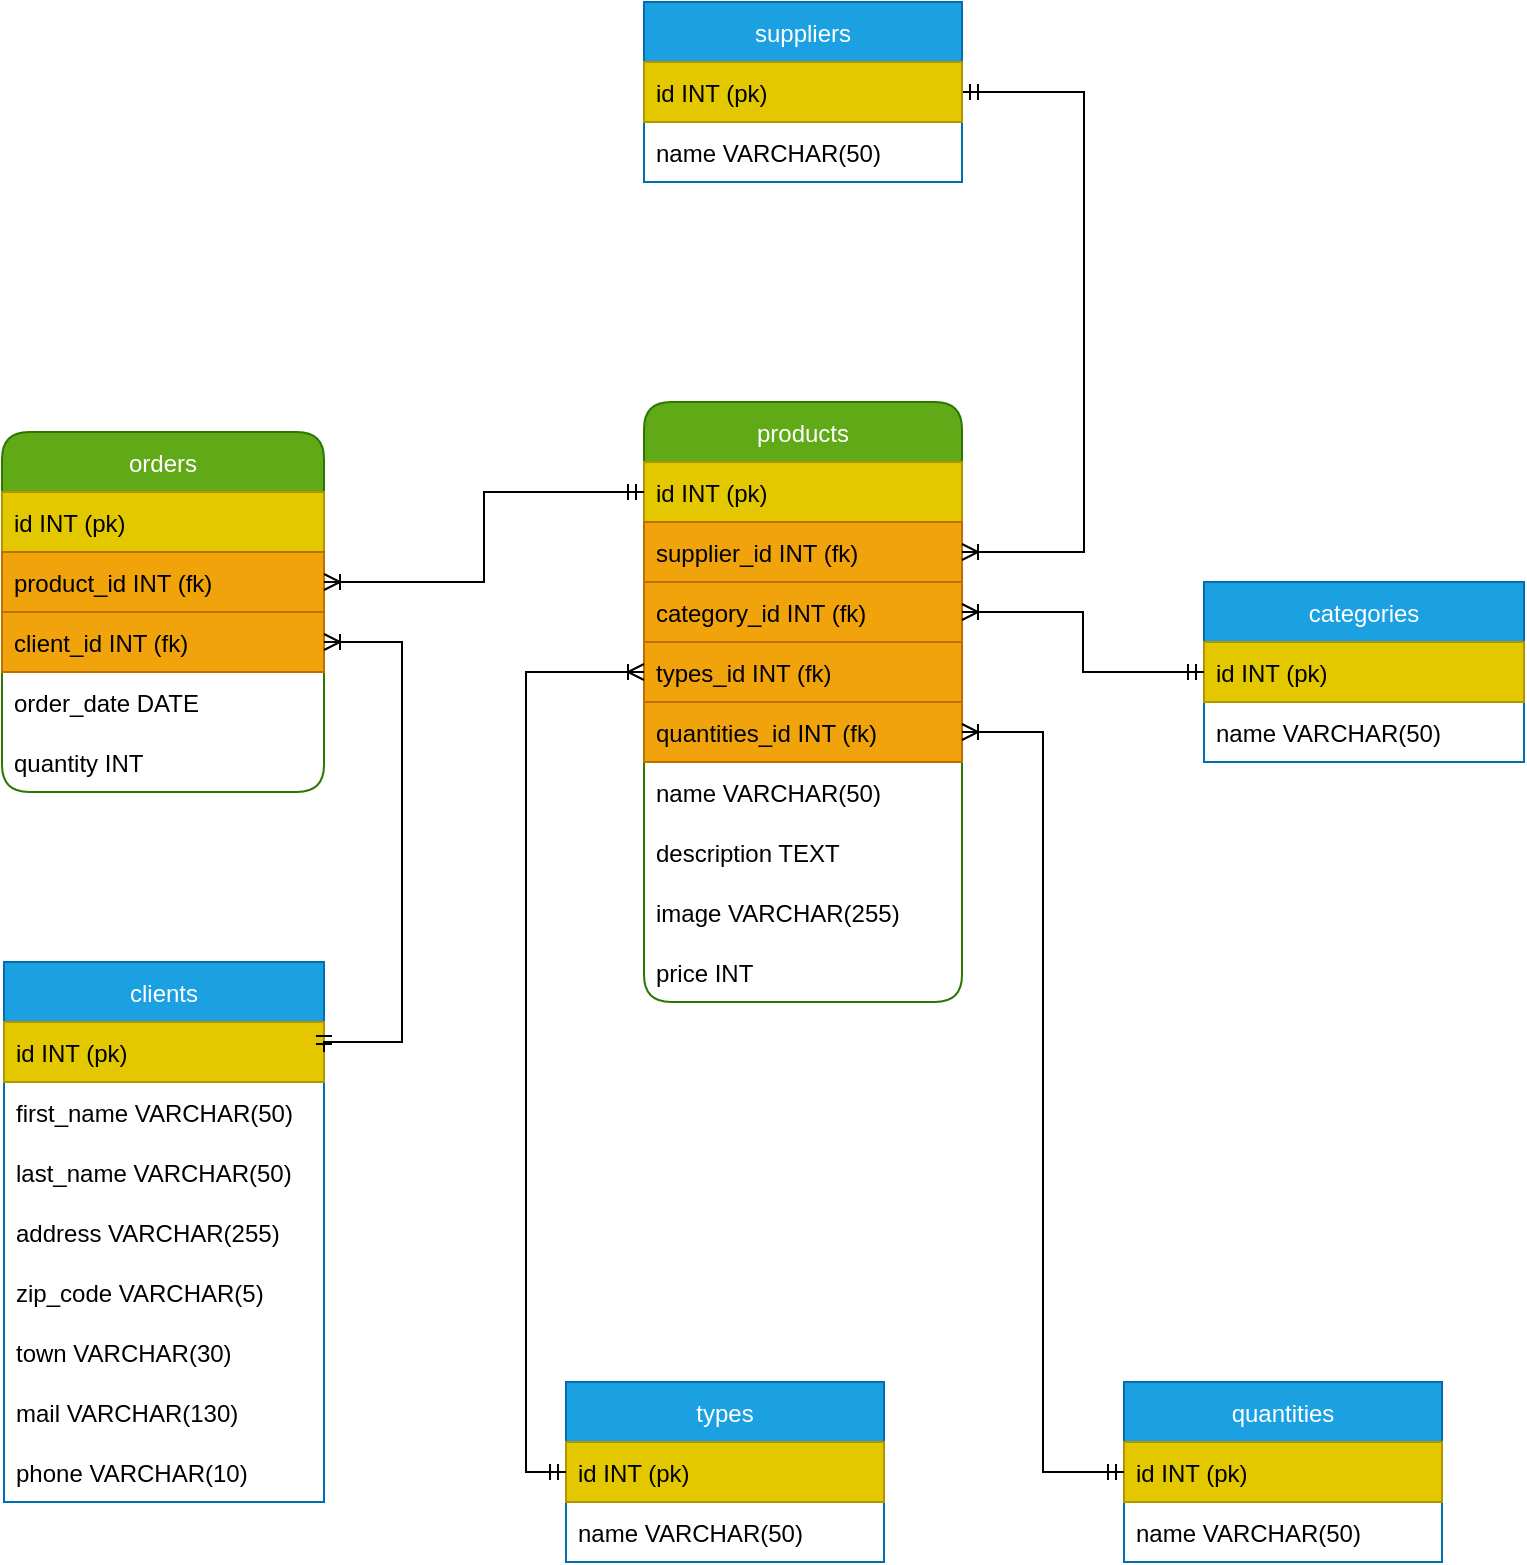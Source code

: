 <mxfile version="18.0.7" type="device"><diagram id="chaIjjTZAim5oceiiHgT" name="Page-1"><mxGraphModel dx="1422" dy="780" grid="1" gridSize="10" guides="1" tooltips="1" connect="1" arrows="1" fold="1" page="1" pageScale="1" pageWidth="827" pageHeight="1169" math="0" shadow="0"><root><mxCell id="0"/><mxCell id="1" parent="0"/><mxCell id="2" value="products" style="swimlane;fontStyle=0;childLayout=stackLayout;horizontal=1;startSize=30;horizontalStack=0;resizeParent=1;resizeParentMax=0;resizeLast=0;collapsible=1;marginBottom=0;fillColor=#60a917;fontColor=#ffffff;strokeColor=#2D7600;rounded=1;" parent="1" vertex="1"><mxGeometry x="360" y="440" width="159" height="300" as="geometry"/></mxCell><mxCell id="27" value="id INT (pk)" style="text;strokeColor=#B09500;fillColor=#e3c800;align=left;verticalAlign=middle;spacingLeft=4;spacingRight=4;overflow=hidden;points=[[0,0.5],[1,0.5]];portConstraint=eastwest;rotatable=0;fontColor=#000000;" parent="2" vertex="1"><mxGeometry y="30" width="159" height="30" as="geometry"/></mxCell><mxCell id="31" value="supplier_id INT (fk)" style="text;strokeColor=#BD7000;fillColor=#f0a30a;align=left;verticalAlign=middle;spacingLeft=4;spacingRight=4;overflow=hidden;points=[[0,0.5],[1,0.5]];portConstraint=eastwest;rotatable=0;fontColor=#000000;" parent="2" vertex="1"><mxGeometry y="60" width="159" height="30" as="geometry"/></mxCell><mxCell id="51" value="category_id INT (fk)" style="text;strokeColor=#BD7000;fillColor=#f0a30a;align=left;verticalAlign=middle;spacingLeft=4;spacingRight=4;overflow=hidden;points=[[0,0.5],[1,0.5]];portConstraint=eastwest;rotatable=0;fontColor=#000000;" parent="2" vertex="1"><mxGeometry y="90" width="159" height="30" as="geometry"/></mxCell><mxCell id="8MmFxOFT0pSzfK8-tKyh-58" value="types_id INT (fk)" style="text;strokeColor=#BD7000;fillColor=#f0a30a;align=left;verticalAlign=middle;spacingLeft=4;spacingRight=4;overflow=hidden;points=[[0,0.5],[1,0.5]];portConstraint=eastwest;rotatable=0;fontColor=#000000;" vertex="1" parent="2"><mxGeometry y="120" width="159" height="30" as="geometry"/></mxCell><mxCell id="8MmFxOFT0pSzfK8-tKyh-59" value="quantities_id INT (fk)" style="text;strokeColor=#BD7000;fillColor=#f0a30a;align=left;verticalAlign=middle;spacingLeft=4;spacingRight=4;overflow=hidden;points=[[0,0.5],[1,0.5]];portConstraint=eastwest;rotatable=0;fontColor=#000000;" vertex="1" parent="2"><mxGeometry y="150" width="159" height="30" as="geometry"/></mxCell><mxCell id="3" value="name VARCHAR(50)" style="text;strokeColor=none;fillColor=none;align=left;verticalAlign=middle;spacingLeft=4;spacingRight=4;overflow=hidden;points=[[0,0.5],[1,0.5]];portConstraint=eastwest;rotatable=0;" parent="2" vertex="1"><mxGeometry y="180" width="159" height="30" as="geometry"/></mxCell><mxCell id="4" value="description TEXT " style="text;strokeColor=none;fillColor=none;align=left;verticalAlign=middle;spacingLeft=4;spacingRight=4;overflow=hidden;points=[[0,0.5],[1,0.5]];portConstraint=eastwest;rotatable=0;" parent="2" vertex="1"><mxGeometry y="210" width="159" height="30" as="geometry"/></mxCell><mxCell id="5" value="image VARCHAR(255)" style="text;strokeColor=none;fillColor=none;align=left;verticalAlign=middle;spacingLeft=4;spacingRight=4;overflow=hidden;points=[[0,0.5],[1,0.5]];portConstraint=eastwest;rotatable=0;" parent="2" vertex="1"><mxGeometry y="240" width="159" height="30" as="geometry"/></mxCell><mxCell id="6" value="price INT" style="text;strokeColor=none;fillColor=none;align=left;verticalAlign=middle;spacingLeft=4;spacingRight=4;overflow=hidden;points=[[0,0.5],[1,0.5]];portConstraint=eastwest;rotatable=0;" parent="2" vertex="1"><mxGeometry y="270" width="159" height="30" as="geometry"/></mxCell><mxCell id="7" value="clients" style="swimlane;fontStyle=0;childLayout=stackLayout;horizontal=1;startSize=30;horizontalStack=0;resizeParent=1;resizeParentMax=0;resizeLast=0;collapsible=1;marginBottom=0;fillColor=#1ba1e2;fontColor=#ffffff;strokeColor=#006EAF;" parent="1" vertex="1"><mxGeometry x="40" y="720" width="160" height="270" as="geometry"/></mxCell><mxCell id="36" value="id INT (pk)" style="text;strokeColor=#B09500;fillColor=#e3c800;align=left;verticalAlign=middle;spacingLeft=4;spacingRight=4;overflow=hidden;points=[[0,0.5],[1,0.5]];portConstraint=eastwest;rotatable=0;fontColor=#000000;" parent="7" vertex="1"><mxGeometry y="30" width="160" height="30" as="geometry"/></mxCell><mxCell id="30" value="first_name VARCHAR(50)" style="text;strokeColor=none;fillColor=none;align=left;verticalAlign=middle;spacingLeft=4;spacingRight=4;overflow=hidden;points=[[0,0.5],[1,0.5]];portConstraint=eastwest;rotatable=0;" parent="7" vertex="1"><mxGeometry y="60" width="160" height="30" as="geometry"/></mxCell><mxCell id="8" value="last_name VARCHAR(50)" style="text;strokeColor=none;fillColor=none;align=left;verticalAlign=middle;spacingLeft=4;spacingRight=4;overflow=hidden;points=[[0,0.5],[1,0.5]];portConstraint=eastwest;rotatable=0;" parent="7" vertex="1"><mxGeometry y="90" width="160" height="30" as="geometry"/></mxCell><mxCell id="9" value="address VARCHAR(255)" style="text;strokeColor=none;fillColor=none;align=left;verticalAlign=middle;spacingLeft=4;spacingRight=4;overflow=hidden;points=[[0,0.5],[1,0.5]];portConstraint=eastwest;rotatable=0;" parent="7" vertex="1"><mxGeometry y="120" width="160" height="30" as="geometry"/></mxCell><mxCell id="10" value="zip_code VARCHAR(5)" style="text;strokeColor=none;fillColor=none;align=left;verticalAlign=middle;spacingLeft=4;spacingRight=4;overflow=hidden;points=[[0,0.5],[1,0.5]];portConstraint=eastwest;rotatable=0;" parent="7" vertex="1"><mxGeometry y="150" width="160" height="30" as="geometry"/></mxCell><mxCell id="11" value="town VARCHAR(30)" style="text;strokeColor=none;fillColor=none;align=left;verticalAlign=middle;spacingLeft=4;spacingRight=4;overflow=hidden;points=[[0,0.5],[1,0.5]];portConstraint=eastwest;rotatable=0;" parent="7" vertex="1"><mxGeometry y="180" width="160" height="30" as="geometry"/></mxCell><mxCell id="13" value="mail VARCHAR(130)" style="text;strokeColor=none;fillColor=none;align=left;verticalAlign=middle;spacingLeft=4;spacingRight=4;overflow=hidden;points=[[0,0.5],[1,0.5]];portConstraint=eastwest;rotatable=0;" parent="7" vertex="1"><mxGeometry y="210" width="160" height="30" as="geometry"/></mxCell><mxCell id="12" value="phone VARCHAR(10)" style="text;strokeColor=none;fillColor=none;align=left;verticalAlign=middle;spacingLeft=4;spacingRight=4;overflow=hidden;points=[[0,0.5],[1,0.5]];portConstraint=eastwest;rotatable=0;" parent="7" vertex="1"><mxGeometry y="240" width="160" height="30" as="geometry"/></mxCell><mxCell id="49" style="edgeStyle=orthogonalEdgeStyle;rounded=0;html=1;entryX=1;entryY=0.5;entryDx=0;entryDy=0;endArrow=ERoneToMany;endFill=0;startArrow=ERmandOne;startFill=0;exitX=1;exitY=0.5;exitDx=0;exitDy=0;" parent="1" source="32" target="31" edge="1"><mxGeometry relative="1" as="geometry"><Array as="points"><mxPoint x="580" y="285"/><mxPoint x="580" y="515"/></Array></mxGeometry></mxCell><mxCell id="14" value="suppliers" style="swimlane;fontStyle=0;childLayout=stackLayout;horizontal=1;startSize=30;horizontalStack=0;resizeParent=1;resizeParentMax=0;resizeLast=0;collapsible=1;marginBottom=0;fillColor=#1ba1e2;fontColor=#ffffff;strokeColor=#006EAF;" parent="1" vertex="1"><mxGeometry x="360" y="240" width="159" height="90" as="geometry"/></mxCell><mxCell id="32" value="id INT (pk)" style="text;strokeColor=#B09500;fillColor=#e3c800;align=left;verticalAlign=middle;spacingLeft=4;spacingRight=4;overflow=hidden;points=[[0,0.5],[1,0.5]];portConstraint=eastwest;rotatable=0;fontColor=#000000;" parent="14" vertex="1"><mxGeometry y="30" width="159" height="30" as="geometry"/></mxCell><mxCell id="15" value="name VARCHAR(50)" style="text;strokeColor=none;fillColor=none;align=left;verticalAlign=middle;spacingLeft=4;spacingRight=4;overflow=hidden;points=[[0,0.5],[1,0.5]];portConstraint=eastwest;rotatable=0;" parent="14" vertex="1"><mxGeometry y="60" width="159" height="30" as="geometry"/></mxCell><mxCell id="16" value="categories" style="swimlane;fontStyle=0;childLayout=stackLayout;horizontal=1;startSize=30;horizontalStack=0;resizeParent=1;resizeParentMax=0;resizeLast=0;collapsible=1;marginBottom=0;fillColor=#1ba1e2;fontColor=#ffffff;strokeColor=#006EAF;" parent="1" vertex="1"><mxGeometry x="640" y="530" width="160" height="90" as="geometry"/></mxCell><mxCell id="29" value="id INT (pk)" style="text;strokeColor=#B09500;fillColor=#e3c800;align=left;verticalAlign=middle;spacingLeft=4;spacingRight=4;overflow=hidden;points=[[0,0.5],[1,0.5]];portConstraint=eastwest;rotatable=0;fontColor=#000000;" parent="16" vertex="1"><mxGeometry y="30" width="160" height="30" as="geometry"/></mxCell><mxCell id="17" value="name VARCHAR(50)" style="text;strokeColor=none;fillColor=none;align=left;verticalAlign=middle;spacingLeft=4;spacingRight=4;overflow=hidden;points=[[0,0.5],[1,0.5]];portConstraint=eastwest;rotatable=0;" parent="16" vertex="1"><mxGeometry y="60" width="160" height="30" as="geometry"/></mxCell><mxCell id="24" value="orders" style="swimlane;fontStyle=0;childLayout=stackLayout;horizontal=1;startSize=30;horizontalStack=0;resizeParent=1;resizeParentMax=0;resizeLast=0;collapsible=1;marginBottom=0;rounded=1;fillColor=#60a917;fontColor=#ffffff;strokeColor=#2D7600;" parent="1" vertex="1"><mxGeometry x="39" y="455" width="161" height="180" as="geometry"/></mxCell><mxCell id="34" value="id INT (pk)" style="text;strokeColor=#B09500;fillColor=#e3c800;align=left;verticalAlign=middle;spacingLeft=4;spacingRight=4;overflow=hidden;points=[[0,0.5],[1,0.5]];portConstraint=eastwest;rotatable=0;rounded=0;fontColor=#000000;" parent="24" vertex="1"><mxGeometry y="30" width="161" height="30" as="geometry"/></mxCell><mxCell id="37" value="product_id INT (fk)" style="text;strokeColor=#BD7000;fillColor=#f0a30a;align=left;verticalAlign=middle;spacingLeft=4;spacingRight=4;overflow=hidden;points=[[0,0.5],[1,0.5]];portConstraint=eastwest;rotatable=0;rounded=0;fontColor=#000000;" parent="24" vertex="1"><mxGeometry y="60" width="161" height="30" as="geometry"/></mxCell><mxCell id="38" value="client_id INT (fk)" style="text;strokeColor=#BD7000;fillColor=#f0a30a;align=left;verticalAlign=middle;spacingLeft=4;spacingRight=4;overflow=hidden;points=[[0,0.5],[1,0.5]];portConstraint=eastwest;rotatable=0;rounded=0;fontColor=#000000;" parent="24" vertex="1"><mxGeometry y="90" width="161" height="30" as="geometry"/></mxCell><mxCell id="25" value="order_date DATE" style="text;strokeColor=none;fillColor=none;align=left;verticalAlign=middle;spacingLeft=4;spacingRight=4;overflow=hidden;points=[[0,0.5],[1,0.5]];portConstraint=eastwest;rotatable=0;rounded=1;" parent="24" vertex="1"><mxGeometry y="120" width="161" height="30" as="geometry"/></mxCell><mxCell id="26" value="quantity INT" style="text;strokeColor=none;fillColor=none;align=left;verticalAlign=middle;spacingLeft=4;spacingRight=4;overflow=hidden;points=[[0,0.5],[1,0.5]];portConstraint=eastwest;rotatable=0;rounded=1;" parent="24" vertex="1"><mxGeometry y="150" width="161" height="30" as="geometry"/></mxCell><mxCell id="40" style="edgeStyle=orthogonalEdgeStyle;rounded=0;html=1;entryX=1;entryY=0.5;entryDx=0;entryDy=0;startArrow=ERoneToMany;startFill=0;endArrow=ERmandOne;endFill=0;exitX=1;exitY=0.5;exitDx=0;exitDy=0;" parent="1" source="38" target="36" edge="1"><mxGeometry relative="1" as="geometry"><Array as="points"><mxPoint x="239" y="560"/><mxPoint x="239" y="760"/><mxPoint x="200" y="760"/></Array></mxGeometry></mxCell><mxCell id="44" style="edgeStyle=orthogonalEdgeStyle;rounded=0;html=1;exitX=1;exitY=0.5;exitDx=0;exitDy=0;startArrow=ERoneToMany;startFill=0;endArrow=ERmandOne;endFill=0;" parent="1" source="37" target="27" edge="1"><mxGeometry relative="1" as="geometry"/></mxCell><mxCell id="50" style="edgeStyle=orthogonalEdgeStyle;rounded=0;html=1;exitX=1;exitY=0.5;exitDx=0;exitDy=0;startArrow=ERmandOne;startFill=0;endArrow=ERoneToMany;endFill=0;" parent="1" source="27" edge="1"><mxGeometry relative="1" as="geometry"><Array as="points"><mxPoint x="589" y="485"/><mxPoint x="589" y="315"/></Array></mxGeometry></mxCell><mxCell id="52" style="edgeStyle=orthogonalEdgeStyle;html=1;exitX=0;exitY=0.5;exitDx=0;exitDy=0;entryX=1;entryY=0.5;entryDx=0;entryDy=0;rounded=0;endArrow=ERoneToMany;endFill=0;startArrow=ERmandOne;startFill=0;" parent="1" source="29" target="51" edge="1"><mxGeometry relative="1" as="geometry"/></mxCell><mxCell id="8MmFxOFT0pSzfK8-tKyh-52" value="types" style="swimlane;fontStyle=0;childLayout=stackLayout;horizontal=1;startSize=30;horizontalStack=0;resizeParent=1;resizeParentMax=0;resizeLast=0;collapsible=1;marginBottom=0;fillColor=#1ba1e2;fontColor=#ffffff;strokeColor=#006EAF;" vertex="1" parent="1"><mxGeometry x="321" y="930" width="159" height="90" as="geometry"/></mxCell><mxCell id="8MmFxOFT0pSzfK8-tKyh-53" value="id INT (pk)" style="text;strokeColor=#B09500;fillColor=#e3c800;align=left;verticalAlign=middle;spacingLeft=4;spacingRight=4;overflow=hidden;points=[[0,0.5],[1,0.5]];portConstraint=eastwest;rotatable=0;fontColor=#000000;" vertex="1" parent="8MmFxOFT0pSzfK8-tKyh-52"><mxGeometry y="30" width="159" height="30" as="geometry"/></mxCell><mxCell id="8MmFxOFT0pSzfK8-tKyh-54" value="name VARCHAR(50)" style="text;strokeColor=none;fillColor=none;align=left;verticalAlign=middle;spacingLeft=4;spacingRight=4;overflow=hidden;points=[[0,0.5],[1,0.5]];portConstraint=eastwest;rotatable=0;" vertex="1" parent="8MmFxOFT0pSzfK8-tKyh-52"><mxGeometry y="60" width="159" height="30" as="geometry"/></mxCell><mxCell id="8MmFxOFT0pSzfK8-tKyh-55" value="quantities" style="swimlane;fontStyle=0;childLayout=stackLayout;horizontal=1;startSize=30;horizontalStack=0;resizeParent=1;resizeParentMax=0;resizeLast=0;collapsible=1;marginBottom=0;fillColor=#1ba1e2;fontColor=#ffffff;strokeColor=#006EAF;" vertex="1" parent="1"><mxGeometry x="600" y="930" width="159" height="90" as="geometry"/></mxCell><mxCell id="8MmFxOFT0pSzfK8-tKyh-56" value="id INT (pk)" style="text;strokeColor=#B09500;fillColor=#e3c800;align=left;verticalAlign=middle;spacingLeft=4;spacingRight=4;overflow=hidden;points=[[0,0.5],[1,0.5]];portConstraint=eastwest;rotatable=0;fontColor=#000000;" vertex="1" parent="8MmFxOFT0pSzfK8-tKyh-55"><mxGeometry y="30" width="159" height="30" as="geometry"/></mxCell><mxCell id="8MmFxOFT0pSzfK8-tKyh-57" value="name VARCHAR(50)" style="text;strokeColor=none;fillColor=none;align=left;verticalAlign=middle;spacingLeft=4;spacingRight=4;overflow=hidden;points=[[0,0.5],[1,0.5]];portConstraint=eastwest;rotatable=0;" vertex="1" parent="8MmFxOFT0pSzfK8-tKyh-55"><mxGeometry y="60" width="159" height="30" as="geometry"/></mxCell><mxCell id="8MmFxOFT0pSzfK8-tKyh-61" style="edgeStyle=orthogonalEdgeStyle;rounded=0;orthogonalLoop=1;jettySize=auto;html=1;exitX=0;exitY=0.5;exitDx=0;exitDy=0;entryX=0;entryY=0.5;entryDx=0;entryDy=0;startArrow=ERoneToMany;startFill=0;endArrow=ERmandOne;endFill=0;" edge="1" parent="1" source="8MmFxOFT0pSzfK8-tKyh-58" target="8MmFxOFT0pSzfK8-tKyh-53"><mxGeometry relative="1" as="geometry"/></mxCell><mxCell id="8MmFxOFT0pSzfK8-tKyh-62" style="edgeStyle=orthogonalEdgeStyle;rounded=0;orthogonalLoop=1;jettySize=auto;html=1;exitX=1;exitY=0.5;exitDx=0;exitDy=0;endArrow=ERmandOne;endFill=0;startArrow=ERoneToMany;startFill=0;" edge="1" parent="1" source="8MmFxOFT0pSzfK8-tKyh-59" target="8MmFxOFT0pSzfK8-tKyh-56"><mxGeometry relative="1" as="geometry"/></mxCell></root></mxGraphModel></diagram></mxfile>